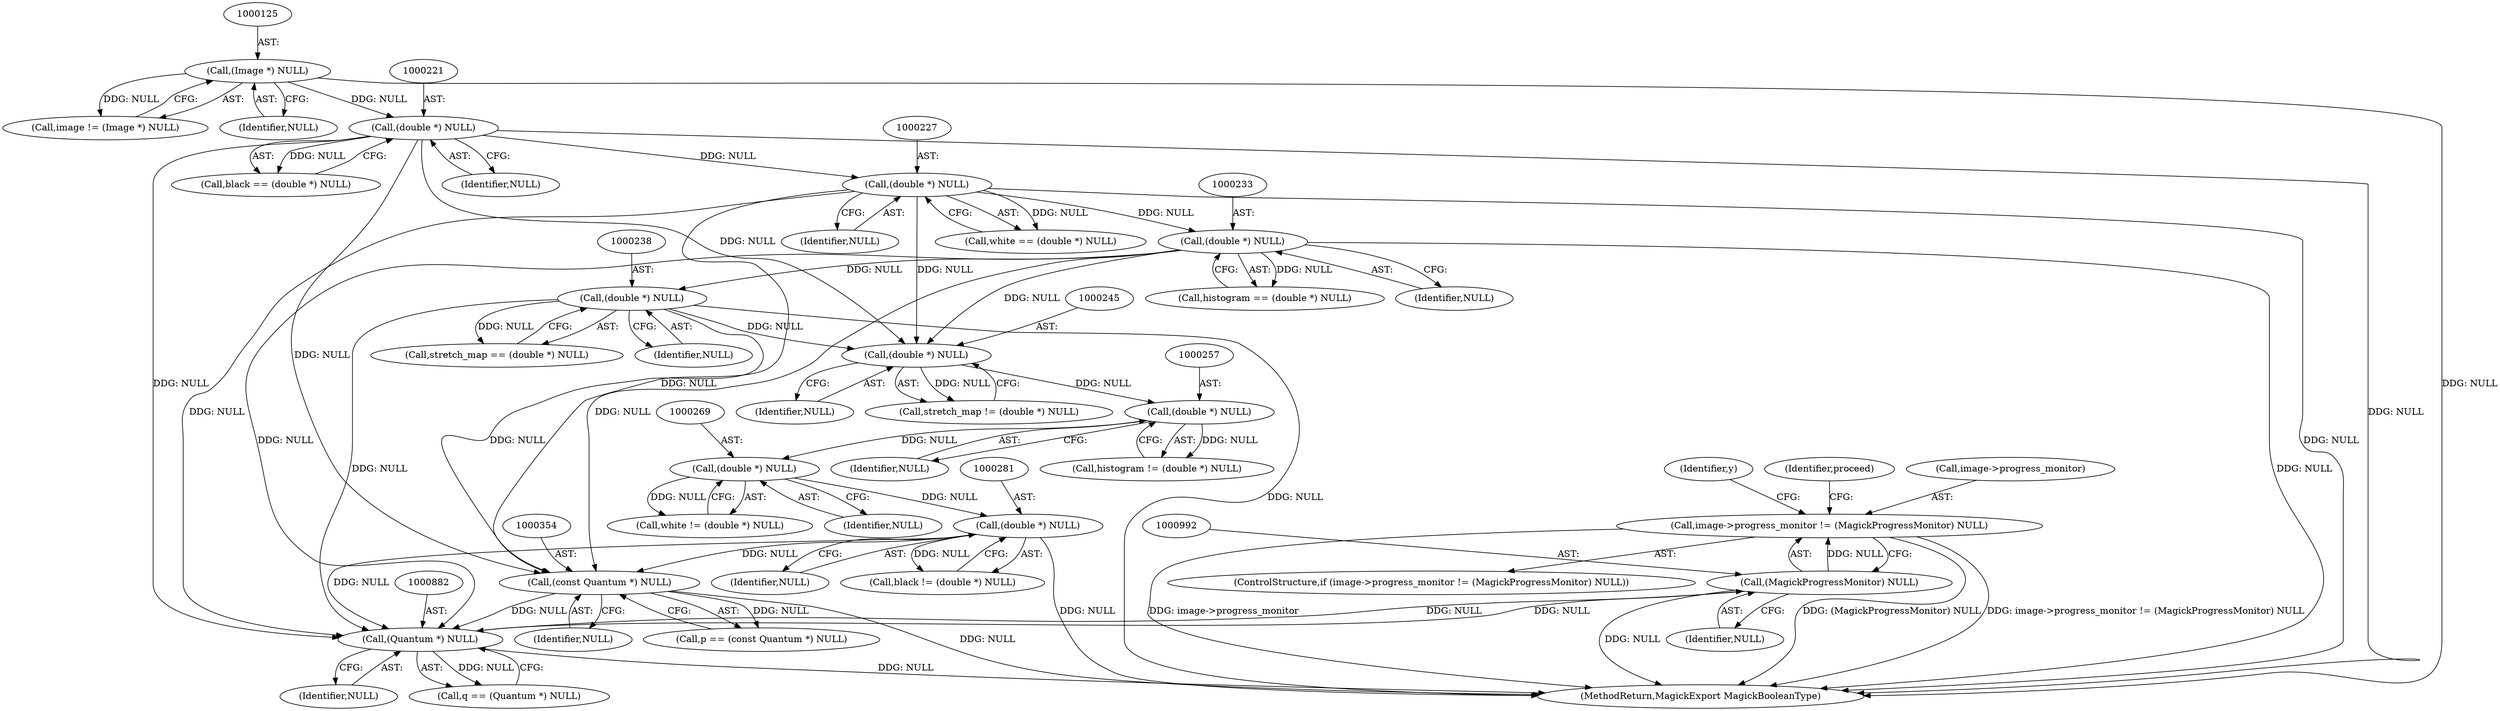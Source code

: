 digraph "0_ImageMagick_1cc6f0ccc92c20c7cab6c4a7335daf29c91f0d8e@pointer" {
"1000987" [label="(Call,image->progress_monitor != (MagickProgressMonitor) NULL)"];
"1000991" [label="(Call,(MagickProgressMonitor) NULL)"];
"1000881" [label="(Call,(Quantum *) NULL)"];
"1000280" [label="(Call,(double *) NULL)"];
"1000268" [label="(Call,(double *) NULL)"];
"1000256" [label="(Call,(double *) NULL)"];
"1000244" [label="(Call,(double *) NULL)"];
"1000237" [label="(Call,(double *) NULL)"];
"1000232" [label="(Call,(double *) NULL)"];
"1000226" [label="(Call,(double *) NULL)"];
"1000220" [label="(Call,(double *) NULL)"];
"1000124" [label="(Call,(Image *) NULL)"];
"1000353" [label="(Call,(const Quantum *) NULL)"];
"1000991" [label="(Call,(MagickProgressMonitor) NULL)"];
"1000224" [label="(Call,white == (double *) NULL)"];
"1000258" [label="(Identifier,NULL)"];
"1000124" [label="(Call,(Image *) NULL)"];
"1000226" [label="(Call,(double *) NULL)"];
"1000254" [label="(Call,histogram != (double *) NULL)"];
"1000239" [label="(Identifier,NULL)"];
"1000280" [label="(Call,(double *) NULL)"];
"1000858" [label="(Identifier,y)"];
"1000220" [label="(Call,(double *) NULL)"];
"1000218" [label="(Call,black == (double *) NULL)"];
"1000993" [label="(Identifier,NULL)"];
"1000881" [label="(Call,(Quantum *) NULL)"];
"1000879" [label="(Call,q == (Quantum *) NULL)"];
"1000230" [label="(Call,histogram == (double *) NULL)"];
"1000256" [label="(Call,(double *) NULL)"];
"1000266" [label="(Call,white != (double *) NULL)"];
"1000234" [label="(Identifier,NULL)"];
"1000986" [label="(ControlStructure,if (image->progress_monitor != (MagickProgressMonitor) NULL))"];
"1000997" [label="(Identifier,proceed)"];
"1000126" [label="(Identifier,NULL)"];
"1000244" [label="(Call,(double *) NULL)"];
"1000987" [label="(Call,image->progress_monitor != (MagickProgressMonitor) NULL)"];
"1000351" [label="(Call,p == (const Quantum *) NULL)"];
"1000235" [label="(Call,stretch_map == (double *) NULL)"];
"1000242" [label="(Call,stretch_map != (double *) NULL)"];
"1000282" [label="(Identifier,NULL)"];
"1000237" [label="(Call,(double *) NULL)"];
"1000228" [label="(Identifier,NULL)"];
"1000883" [label="(Identifier,NULL)"];
"1000988" [label="(Call,image->progress_monitor)"];
"1000232" [label="(Call,(double *) NULL)"];
"1000268" [label="(Call,(double *) NULL)"];
"1000122" [label="(Call,image != (Image *) NULL)"];
"1001037" [label="(MethodReturn,MagickExport MagickBooleanType)"];
"1000355" [label="(Identifier,NULL)"];
"1000278" [label="(Call,black != (double *) NULL)"];
"1000353" [label="(Call,(const Quantum *) NULL)"];
"1000246" [label="(Identifier,NULL)"];
"1000222" [label="(Identifier,NULL)"];
"1000270" [label="(Identifier,NULL)"];
"1000987" -> "1000986"  [label="AST: "];
"1000987" -> "1000991"  [label="CFG: "];
"1000988" -> "1000987"  [label="AST: "];
"1000991" -> "1000987"  [label="AST: "];
"1000997" -> "1000987"  [label="CFG: "];
"1000858" -> "1000987"  [label="CFG: "];
"1000987" -> "1001037"  [label="DDG: image->progress_monitor"];
"1000987" -> "1001037"  [label="DDG: (MagickProgressMonitor) NULL"];
"1000987" -> "1001037"  [label="DDG: image->progress_monitor != (MagickProgressMonitor) NULL"];
"1000991" -> "1000987"  [label="DDG: NULL"];
"1000991" -> "1000993"  [label="CFG: "];
"1000992" -> "1000991"  [label="AST: "];
"1000993" -> "1000991"  [label="AST: "];
"1000991" -> "1001037"  [label="DDG: NULL"];
"1000991" -> "1000881"  [label="DDG: NULL"];
"1000881" -> "1000991"  [label="DDG: NULL"];
"1000881" -> "1000879"  [label="AST: "];
"1000881" -> "1000883"  [label="CFG: "];
"1000882" -> "1000881"  [label="AST: "];
"1000883" -> "1000881"  [label="AST: "];
"1000879" -> "1000881"  [label="CFG: "];
"1000881" -> "1001037"  [label="DDG: NULL"];
"1000881" -> "1000879"  [label="DDG: NULL"];
"1000280" -> "1000881"  [label="DDG: NULL"];
"1000226" -> "1000881"  [label="DDG: NULL"];
"1000220" -> "1000881"  [label="DDG: NULL"];
"1000232" -> "1000881"  [label="DDG: NULL"];
"1000353" -> "1000881"  [label="DDG: NULL"];
"1000237" -> "1000881"  [label="DDG: NULL"];
"1000280" -> "1000278"  [label="AST: "];
"1000280" -> "1000282"  [label="CFG: "];
"1000281" -> "1000280"  [label="AST: "];
"1000282" -> "1000280"  [label="AST: "];
"1000278" -> "1000280"  [label="CFG: "];
"1000280" -> "1001037"  [label="DDG: NULL"];
"1000280" -> "1000278"  [label="DDG: NULL"];
"1000268" -> "1000280"  [label="DDG: NULL"];
"1000280" -> "1000353"  [label="DDG: NULL"];
"1000268" -> "1000266"  [label="AST: "];
"1000268" -> "1000270"  [label="CFG: "];
"1000269" -> "1000268"  [label="AST: "];
"1000270" -> "1000268"  [label="AST: "];
"1000266" -> "1000268"  [label="CFG: "];
"1000268" -> "1000266"  [label="DDG: NULL"];
"1000256" -> "1000268"  [label="DDG: NULL"];
"1000256" -> "1000254"  [label="AST: "];
"1000256" -> "1000258"  [label="CFG: "];
"1000257" -> "1000256"  [label="AST: "];
"1000258" -> "1000256"  [label="AST: "];
"1000254" -> "1000256"  [label="CFG: "];
"1000256" -> "1000254"  [label="DDG: NULL"];
"1000244" -> "1000256"  [label="DDG: NULL"];
"1000244" -> "1000242"  [label="AST: "];
"1000244" -> "1000246"  [label="CFG: "];
"1000245" -> "1000244"  [label="AST: "];
"1000246" -> "1000244"  [label="AST: "];
"1000242" -> "1000244"  [label="CFG: "];
"1000244" -> "1000242"  [label="DDG: NULL"];
"1000237" -> "1000244"  [label="DDG: NULL"];
"1000226" -> "1000244"  [label="DDG: NULL"];
"1000220" -> "1000244"  [label="DDG: NULL"];
"1000232" -> "1000244"  [label="DDG: NULL"];
"1000237" -> "1000235"  [label="AST: "];
"1000237" -> "1000239"  [label="CFG: "];
"1000238" -> "1000237"  [label="AST: "];
"1000239" -> "1000237"  [label="AST: "];
"1000235" -> "1000237"  [label="CFG: "];
"1000237" -> "1001037"  [label="DDG: NULL"];
"1000237" -> "1000235"  [label="DDG: NULL"];
"1000232" -> "1000237"  [label="DDG: NULL"];
"1000237" -> "1000353"  [label="DDG: NULL"];
"1000232" -> "1000230"  [label="AST: "];
"1000232" -> "1000234"  [label="CFG: "];
"1000233" -> "1000232"  [label="AST: "];
"1000234" -> "1000232"  [label="AST: "];
"1000230" -> "1000232"  [label="CFG: "];
"1000232" -> "1001037"  [label="DDG: NULL"];
"1000232" -> "1000230"  [label="DDG: NULL"];
"1000226" -> "1000232"  [label="DDG: NULL"];
"1000232" -> "1000353"  [label="DDG: NULL"];
"1000226" -> "1000224"  [label="AST: "];
"1000226" -> "1000228"  [label="CFG: "];
"1000227" -> "1000226"  [label="AST: "];
"1000228" -> "1000226"  [label="AST: "];
"1000224" -> "1000226"  [label="CFG: "];
"1000226" -> "1001037"  [label="DDG: NULL"];
"1000226" -> "1000224"  [label="DDG: NULL"];
"1000220" -> "1000226"  [label="DDG: NULL"];
"1000226" -> "1000353"  [label="DDG: NULL"];
"1000220" -> "1000218"  [label="AST: "];
"1000220" -> "1000222"  [label="CFG: "];
"1000221" -> "1000220"  [label="AST: "];
"1000222" -> "1000220"  [label="AST: "];
"1000218" -> "1000220"  [label="CFG: "];
"1000220" -> "1001037"  [label="DDG: NULL"];
"1000220" -> "1000218"  [label="DDG: NULL"];
"1000124" -> "1000220"  [label="DDG: NULL"];
"1000220" -> "1000353"  [label="DDG: NULL"];
"1000124" -> "1000122"  [label="AST: "];
"1000124" -> "1000126"  [label="CFG: "];
"1000125" -> "1000124"  [label="AST: "];
"1000126" -> "1000124"  [label="AST: "];
"1000122" -> "1000124"  [label="CFG: "];
"1000124" -> "1001037"  [label="DDG: NULL"];
"1000124" -> "1000122"  [label="DDG: NULL"];
"1000353" -> "1000351"  [label="AST: "];
"1000353" -> "1000355"  [label="CFG: "];
"1000354" -> "1000353"  [label="AST: "];
"1000355" -> "1000353"  [label="AST: "];
"1000351" -> "1000353"  [label="CFG: "];
"1000353" -> "1001037"  [label="DDG: NULL"];
"1000353" -> "1000351"  [label="DDG: NULL"];
}

